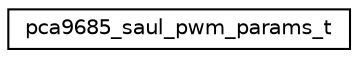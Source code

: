 digraph "Graphical Class Hierarchy"
{
 // LATEX_PDF_SIZE
  edge [fontname="Helvetica",fontsize="10",labelfontname="Helvetica",labelfontsize="10"];
  node [fontname="Helvetica",fontsize="10",shape=record];
  rankdir="LR";
  Node0 [label="pca9685_saul_pwm_params_t",height=0.2,width=0.4,color="black", fillcolor="white", style="filled",URL="$structpca9685__saul__pwm__params__t.html",tooltip="PCA9685 configuration structure for mapping PWM channels to SAUL."];
}
